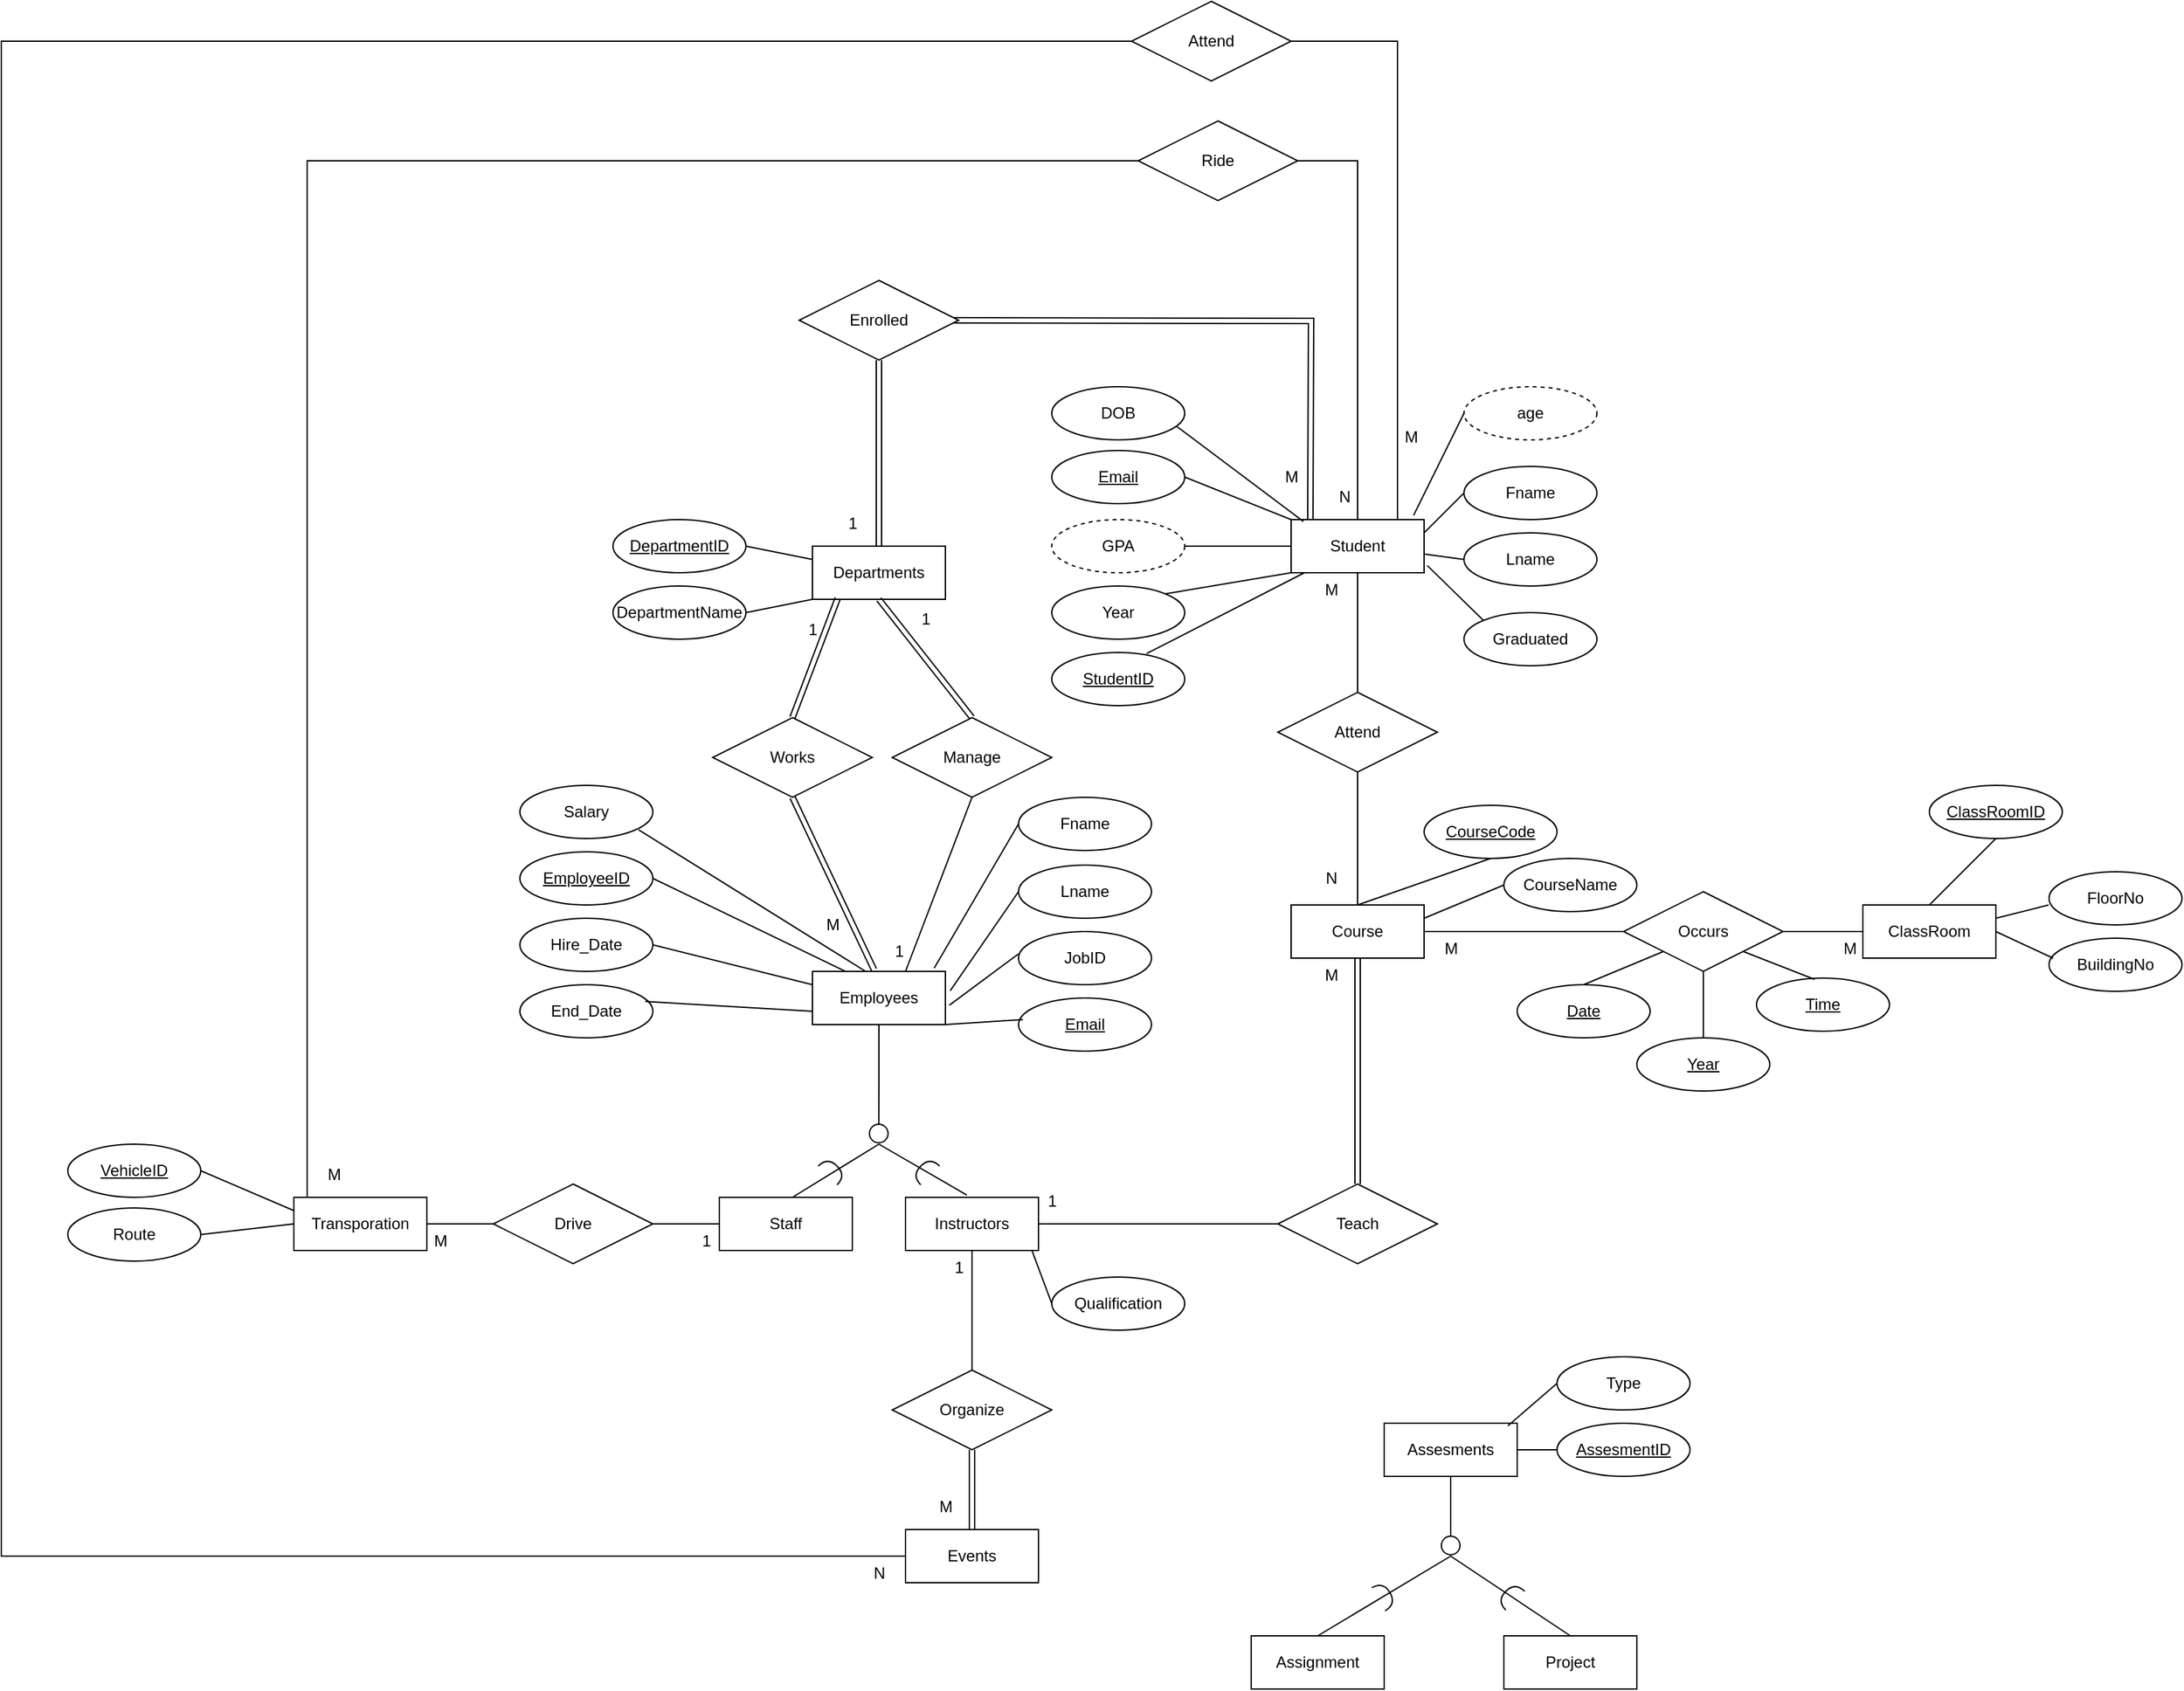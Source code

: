 <mxfile version="25.0.1">
  <diagram name="Page-1" id="Fo08esECjhYcVOqIfu8d">
    <mxGraphModel dx="909" dy="1662" grid="1" gridSize="10" guides="1" tooltips="1" connect="1" arrows="1" fold="1" page="1" pageScale="1" pageWidth="850" pageHeight="1100" math="0" shadow="0">
      <root>
        <mxCell id="0" />
        <mxCell id="1" parent="0" />
        <mxCell id="pX8YtGbhnnADvZWmh7mu-3" value="Assignment" style="whiteSpace=wrap;html=1;align=center;" vertex="1" parent="1">
          <mxGeometry x="1300" y="780" width="100" height="40" as="geometry" />
        </mxCell>
        <mxCell id="pX8YtGbhnnADvZWmh7mu-4" value="Project" style="whiteSpace=wrap;html=1;align=center;" vertex="1" parent="1">
          <mxGeometry x="1490" y="780" width="100" height="40" as="geometry" />
        </mxCell>
        <mxCell id="pX8YtGbhnnADvZWmh7mu-151" style="edgeStyle=orthogonalEdgeStyle;rounded=0;orthogonalLoop=1;jettySize=auto;html=1;entryX=0;entryY=0.5;entryDx=0;entryDy=0;endArrow=none;endFill=0;" edge="1" parent="1" source="pX8YtGbhnnADvZWmh7mu-5" target="pX8YtGbhnnADvZWmh7mu-150">
          <mxGeometry relative="1" as="geometry" />
        </mxCell>
        <mxCell id="pX8YtGbhnnADvZWmh7mu-154" style="edgeStyle=orthogonalEdgeStyle;rounded=0;orthogonalLoop=1;jettySize=auto;html=1;endArrow=circle;endFill=0;" edge="1" parent="1" source="pX8YtGbhnnADvZWmh7mu-5">
          <mxGeometry relative="1" as="geometry">
            <mxPoint x="1450" y="720" as="targetPoint" />
          </mxGeometry>
        </mxCell>
        <mxCell id="pX8YtGbhnnADvZWmh7mu-5" value="Assesments" style="whiteSpace=wrap;html=1;align=center;" vertex="1" parent="1">
          <mxGeometry x="1400" y="620" width="100" height="40" as="geometry" />
        </mxCell>
        <mxCell id="pX8YtGbhnnADvZWmh7mu-118" style="edgeStyle=orthogonalEdgeStyle;rounded=0;orthogonalLoop=1;jettySize=auto;html=1;exitX=0.5;exitY=1;exitDx=0;exitDy=0;entryX=0.5;entryY=0;entryDx=0;entryDy=0;endArrow=none;endFill=0;" edge="1" parent="1" source="pX8YtGbhnnADvZWmh7mu-6" target="pX8YtGbhnnADvZWmh7mu-119">
          <mxGeometry relative="1" as="geometry">
            <mxPoint x="1379.857" y="90" as="targetPoint" />
          </mxGeometry>
        </mxCell>
        <mxCell id="pX8YtGbhnnADvZWmh7mu-188" style="edgeStyle=orthogonalEdgeStyle;rounded=0;orthogonalLoop=1;jettySize=auto;html=1;entryX=1;entryY=0.5;entryDx=0;entryDy=0;endArrow=none;endFill=0;" edge="1" parent="1" source="pX8YtGbhnnADvZWmh7mu-6" target="pX8YtGbhnnADvZWmh7mu-187">
          <mxGeometry relative="1" as="geometry">
            <Array as="points">
              <mxPoint x="1410" y="-420" />
            </Array>
          </mxGeometry>
        </mxCell>
        <mxCell id="pX8YtGbhnnADvZWmh7mu-197" style="edgeStyle=orthogonalEdgeStyle;rounded=0;orthogonalLoop=1;jettySize=auto;html=1;exitX=0.5;exitY=0;exitDx=0;exitDy=0;entryX=1;entryY=0.5;entryDx=0;entryDy=0;endArrow=none;endFill=0;" edge="1" parent="1" source="pX8YtGbhnnADvZWmh7mu-6" target="pX8YtGbhnnADvZWmh7mu-198">
          <mxGeometry relative="1" as="geometry">
            <mxPoint x="1380.333" y="-350" as="targetPoint" />
          </mxGeometry>
        </mxCell>
        <mxCell id="pX8YtGbhnnADvZWmh7mu-6" value="Student" style="whiteSpace=wrap;html=1;align=center;" vertex="1" parent="1">
          <mxGeometry x="1330" y="-60" width="100" height="40" as="geometry" />
        </mxCell>
        <mxCell id="pX8YtGbhnnADvZWmh7mu-101" style="edgeStyle=orthogonalEdgeStyle;rounded=0;orthogonalLoop=1;jettySize=auto;html=1;exitX=0.5;exitY=1;exitDx=0;exitDy=0;endArrow=circle;endFill=0;" edge="1" parent="1" source="pX8YtGbhnnADvZWmh7mu-10">
          <mxGeometry relative="1" as="geometry">
            <mxPoint x="1019.857" y="410" as="targetPoint" />
          </mxGeometry>
        </mxCell>
        <mxCell id="pX8YtGbhnnADvZWmh7mu-10" value="Employees" style="whiteSpace=wrap;html=1;align=center;" vertex="1" parent="1">
          <mxGeometry x="970" y="280" width="100" height="40" as="geometry" />
        </mxCell>
        <mxCell id="pX8YtGbhnnADvZWmh7mu-11" value="ClassRoom" style="whiteSpace=wrap;html=1;align=center;" vertex="1" parent="1">
          <mxGeometry x="1760" y="230" width="100" height="40" as="geometry" />
        </mxCell>
        <mxCell id="pX8YtGbhnnADvZWmh7mu-147" style="edgeStyle=orthogonalEdgeStyle;rounded=0;orthogonalLoop=1;jettySize=auto;html=1;exitX=0.5;exitY=0;exitDx=0;exitDy=0;entryX=0.5;entryY=1;entryDx=0;entryDy=0;endArrow=none;endFill=0;shape=link;" edge="1" parent="1" source="pX8YtGbhnnADvZWmh7mu-12" target="pX8YtGbhnnADvZWmh7mu-145">
          <mxGeometry relative="1" as="geometry" />
        </mxCell>
        <mxCell id="pX8YtGbhnnADvZWmh7mu-191" style="edgeStyle=orthogonalEdgeStyle;rounded=0;orthogonalLoop=1;jettySize=auto;html=1;exitX=0;exitY=0.5;exitDx=0;exitDy=0;entryX=0;entryY=0.5;entryDx=0;entryDy=0;endArrow=none;endFill=0;" edge="1" parent="1" source="pX8YtGbhnnADvZWmh7mu-12" target="pX8YtGbhnnADvZWmh7mu-187">
          <mxGeometry relative="1" as="geometry">
            <Array as="points">
              <mxPoint x="360" y="720" />
              <mxPoint x="360" y="-420" />
            </Array>
          </mxGeometry>
        </mxCell>
        <mxCell id="pX8YtGbhnnADvZWmh7mu-12" value="Events" style="whiteSpace=wrap;html=1;align=center;" vertex="1" parent="1">
          <mxGeometry x="1040" y="700" width="100" height="40" as="geometry" />
        </mxCell>
        <mxCell id="pX8YtGbhnnADvZWmh7mu-196" style="edgeStyle=orthogonalEdgeStyle;rounded=0;orthogonalLoop=1;jettySize=auto;html=1;exitX=0.09;exitY=0;exitDx=0;exitDy=0;entryX=0;entryY=0.5;entryDx=0;entryDy=0;endArrow=none;endFill=0;exitPerimeter=0;" edge="1" parent="1" source="pX8YtGbhnnADvZWmh7mu-13" target="pX8YtGbhnnADvZWmh7mu-198">
          <mxGeometry relative="1" as="geometry">
            <mxPoint x="630.333" y="-291.333" as="targetPoint" />
            <Array as="points">
              <mxPoint x="590" y="450" />
              <mxPoint x="590" y="-330" />
            </Array>
          </mxGeometry>
        </mxCell>
        <mxCell id="pX8YtGbhnnADvZWmh7mu-13" value="Transporation" style="whiteSpace=wrap;html=1;align=center;" vertex="1" parent="1">
          <mxGeometry x="580" y="450" width="100" height="40" as="geometry" />
        </mxCell>
        <mxCell id="pX8YtGbhnnADvZWmh7mu-14" value="Course" style="whiteSpace=wrap;html=1;align=center;" vertex="1" parent="1">
          <mxGeometry x="1330" y="230" width="100" height="40" as="geometry" />
        </mxCell>
        <mxCell id="pX8YtGbhnnADvZWmh7mu-15" value="Departments" style="whiteSpace=wrap;html=1;align=center;" vertex="1" parent="1">
          <mxGeometry x="970" y="-40" width="100" height="40" as="geometry" />
        </mxCell>
        <mxCell id="pX8YtGbhnnADvZWmh7mu-19" value="&lt;u&gt;EmployeeID&lt;/u&gt;" style="ellipse;whiteSpace=wrap;html=1;align=center;" vertex="1" parent="1">
          <mxGeometry x="750" y="190" width="100" height="40" as="geometry" />
        </mxCell>
        <mxCell id="pX8YtGbhnnADvZWmh7mu-25" value="Fname" style="ellipse;whiteSpace=wrap;html=1;align=center;" vertex="1" parent="1">
          <mxGeometry x="1125" y="149" width="100" height="40" as="geometry" />
        </mxCell>
        <mxCell id="pX8YtGbhnnADvZWmh7mu-29" value="&lt;u&gt;Email&lt;/u&gt;" style="ellipse;whiteSpace=wrap;html=1;align=center;" vertex="1" parent="1">
          <mxGeometry x="1125" y="300" width="100" height="40" as="geometry" />
        </mxCell>
        <mxCell id="pX8YtGbhnnADvZWmh7mu-30" value="JobID" style="ellipse;whiteSpace=wrap;html=1;align=center;" vertex="1" parent="1">
          <mxGeometry x="1125" y="250" width="100" height="40" as="geometry" />
        </mxCell>
        <mxCell id="pX8YtGbhnnADvZWmh7mu-32" value="" style="endArrow=none;html=1;rounded=0;entryX=0.916;entryY=-0.064;entryDx=0;entryDy=0;entryPerimeter=0;exitX=0;exitY=0.5;exitDx=0;exitDy=0;" edge="1" parent="1" source="pX8YtGbhnnADvZWmh7mu-25" target="pX8YtGbhnnADvZWmh7mu-10">
          <mxGeometry relative="1" as="geometry">
            <mxPoint x="990" y="270" as="sourcePoint" />
            <mxPoint x="1007" y="301" as="targetPoint" />
          </mxGeometry>
        </mxCell>
        <mxCell id="pX8YtGbhnnADvZWmh7mu-33" value="Lname" style="ellipse;whiteSpace=wrap;html=1;align=center;" vertex="1" parent="1">
          <mxGeometry x="1125" y="200" width="100" height="40" as="geometry" />
        </mxCell>
        <mxCell id="pX8YtGbhnnADvZWmh7mu-35" value="" style="endArrow=none;html=1;rounded=0;entryX=0;entryY=0.5;entryDx=0;entryDy=0;exitX=1.036;exitY=0.364;exitDx=0;exitDy=0;exitPerimeter=0;" edge="1" parent="1" source="pX8YtGbhnnADvZWmh7mu-10" target="pX8YtGbhnnADvZWmh7mu-33">
          <mxGeometry relative="1" as="geometry">
            <mxPoint x="1100" y="290" as="sourcePoint" />
            <mxPoint x="1117" y="321" as="targetPoint" />
          </mxGeometry>
        </mxCell>
        <mxCell id="pX8YtGbhnnADvZWmh7mu-36" value="" style="endArrow=none;html=1;rounded=0;entryX=1.03;entryY=0.636;entryDx=0;entryDy=0;entryPerimeter=0;exitX=-0.001;exitY=0.421;exitDx=0;exitDy=0;exitPerimeter=0;" edge="1" parent="1" source="pX8YtGbhnnADvZWmh7mu-30" target="pX8YtGbhnnADvZWmh7mu-10">
          <mxGeometry relative="1" as="geometry">
            <mxPoint x="990" y="270" as="sourcePoint" />
            <mxPoint x="1007" y="301" as="targetPoint" />
          </mxGeometry>
        </mxCell>
        <mxCell id="pX8YtGbhnnADvZWmh7mu-37" value="" style="endArrow=none;html=1;rounded=0;entryX=0.033;entryY=0.407;entryDx=0;entryDy=0;entryPerimeter=0;exitX=1;exitY=1;exitDx=0;exitDy=0;" edge="1" parent="1" source="pX8YtGbhnnADvZWmh7mu-10" target="pX8YtGbhnnADvZWmh7mu-29">
          <mxGeometry relative="1" as="geometry">
            <mxPoint x="1000" y="280" as="sourcePoint" />
            <mxPoint x="1017" y="311" as="targetPoint" />
          </mxGeometry>
        </mxCell>
        <mxCell id="pX8YtGbhnnADvZWmh7mu-39" value="" style="endArrow=none;html=1;rounded=0;entryX=0.25;entryY=0;entryDx=0;entryDy=0;exitX=1;exitY=0.5;exitDx=0;exitDy=0;" edge="1" parent="1" source="pX8YtGbhnnADvZWmh7mu-19" target="pX8YtGbhnnADvZWmh7mu-10">
          <mxGeometry relative="1" as="geometry">
            <mxPoint x="920" y="250" as="sourcePoint" />
            <mxPoint x="997" y="291" as="targetPoint" />
          </mxGeometry>
        </mxCell>
        <mxCell id="pX8YtGbhnnADvZWmh7mu-64" value="Year" style="ellipse;whiteSpace=wrap;html=1;align=center;" vertex="1" parent="1">
          <mxGeometry x="1150" y="-10" width="100" height="40" as="geometry" />
        </mxCell>
        <mxCell id="pX8YtGbhnnADvZWmh7mu-65" value="" style="endArrow=none;html=1;rounded=0;entryX=0;entryY=1;entryDx=0;entryDy=0;exitX=1;exitY=0;exitDx=0;exitDy=0;" edge="1" parent="1" source="pX8YtGbhnnADvZWmh7mu-64" target="pX8YtGbhnnADvZWmh7mu-6">
          <mxGeometry relative="1" as="geometry">
            <mxPoint x="1210" as="sourcePoint" />
            <mxPoint x="1370" as="targetPoint" />
          </mxGeometry>
        </mxCell>
        <mxCell id="pX8YtGbhnnADvZWmh7mu-66" value="GPA" style="ellipse;whiteSpace=wrap;html=1;align=center;dashed=1;" vertex="1" parent="1">
          <mxGeometry x="1150" y="-60" width="100" height="40" as="geometry" />
        </mxCell>
        <mxCell id="pX8YtGbhnnADvZWmh7mu-67" value="" style="endArrow=none;html=1;rounded=0;entryX=0;entryY=0.5;entryDx=0;entryDy=0;exitX=1;exitY=0.5;exitDx=0;exitDy=0;" edge="1" parent="1" source="pX8YtGbhnnADvZWmh7mu-66" target="pX8YtGbhnnADvZWmh7mu-6">
          <mxGeometry relative="1" as="geometry">
            <mxPoint x="1170" y="20" as="sourcePoint" />
            <mxPoint x="1330" y="20" as="targetPoint" />
          </mxGeometry>
        </mxCell>
        <mxCell id="pX8YtGbhnnADvZWmh7mu-68" value="Graduated" style="ellipse;whiteSpace=wrap;html=1;align=center;" vertex="1" parent="1">
          <mxGeometry x="1460" y="10" width="100" height="40" as="geometry" />
        </mxCell>
        <mxCell id="pX8YtGbhnnADvZWmh7mu-70" value="Hire_Date" style="ellipse;whiteSpace=wrap;html=1;align=center;" vertex="1" parent="1">
          <mxGeometry x="750" y="240" width="100" height="40" as="geometry" />
        </mxCell>
        <mxCell id="pX8YtGbhnnADvZWmh7mu-71" value="Works" style="shape=rhombus;perimeter=rhombusPerimeter;whiteSpace=wrap;html=1;align=center;" vertex="1" parent="1">
          <mxGeometry x="895" y="89" width="120" height="60" as="geometry" />
        </mxCell>
        <mxCell id="pX8YtGbhnnADvZWmh7mu-74" value="M" style="text;html=1;align=center;verticalAlign=middle;resizable=0;points=[];autosize=1;strokeColor=none;fillColor=none;" vertex="1" parent="1">
          <mxGeometry x="970" y="230" width="30" height="30" as="geometry" />
        </mxCell>
        <mxCell id="pX8YtGbhnnADvZWmh7mu-76" value="1" style="text;html=1;align=center;verticalAlign=middle;resizable=0;points=[];autosize=1;strokeColor=none;fillColor=none;" vertex="1" parent="1">
          <mxGeometry x="955" y="8" width="30" height="30" as="geometry" />
        </mxCell>
        <mxCell id="pX8YtGbhnnADvZWmh7mu-78" value="Fname" style="ellipse;whiteSpace=wrap;html=1;align=center;" vertex="1" parent="1">
          <mxGeometry x="1460" y="-100" width="100" height="40" as="geometry" />
        </mxCell>
        <mxCell id="pX8YtGbhnnADvZWmh7mu-79" value="" style="endArrow=none;html=1;rounded=0;entryX=1;entryY=0.25;entryDx=0;entryDy=0;exitX=0;exitY=0.5;exitDx=0;exitDy=0;" edge="1" parent="1" source="pX8YtGbhnnADvZWmh7mu-78" target="pX8YtGbhnnADvZWmh7mu-6">
          <mxGeometry relative="1" as="geometry">
            <mxPoint x="1388" y="11" as="sourcePoint" />
            <mxPoint x="1450" y="-10" as="targetPoint" />
          </mxGeometry>
        </mxCell>
        <mxCell id="pX8YtGbhnnADvZWmh7mu-80" value="Lname" style="ellipse;whiteSpace=wrap;html=1;align=center;" vertex="1" parent="1">
          <mxGeometry x="1460" y="-50" width="100" height="40" as="geometry" />
        </mxCell>
        <mxCell id="pX8YtGbhnnADvZWmh7mu-81" value="" style="endArrow=none;html=1;rounded=0;entryX=0;entryY=0.5;entryDx=0;entryDy=0;exitX=1.007;exitY=0.65;exitDx=0;exitDy=0;exitPerimeter=0;" edge="1" parent="1" target="pX8YtGbhnnADvZWmh7mu-80" source="pX8YtGbhnnADvZWmh7mu-6">
          <mxGeometry relative="1" as="geometry">
            <mxPoint x="1450" as="sourcePoint" />
            <mxPoint x="1515" y="62" as="targetPoint" />
          </mxGeometry>
        </mxCell>
        <mxCell id="pX8YtGbhnnADvZWmh7mu-85" value="StudentID" style="ellipse;whiteSpace=wrap;html=1;align=center;fontStyle=4;" vertex="1" parent="1">
          <mxGeometry x="1150" y="40" width="100" height="40" as="geometry" />
        </mxCell>
        <mxCell id="pX8YtGbhnnADvZWmh7mu-86" value="Email" style="ellipse;whiteSpace=wrap;html=1;align=center;fontStyle=4;" vertex="1" parent="1">
          <mxGeometry x="1150" y="-112" width="100" height="40" as="geometry" />
        </mxCell>
        <mxCell id="pX8YtGbhnnADvZWmh7mu-87" value="" style="endArrow=none;html=1;rounded=0;exitX=1;exitY=0.5;exitDx=0;exitDy=0;entryX=0;entryY=0;entryDx=0;entryDy=0;" edge="1" parent="1" source="pX8YtGbhnnADvZWmh7mu-86" target="pX8YtGbhnnADvZWmh7mu-6">
          <mxGeometry relative="1" as="geometry">
            <mxPoint x="1290" y="-110" as="sourcePoint" />
            <mxPoint x="1450" y="-110" as="targetPoint" />
          </mxGeometry>
        </mxCell>
        <mxCell id="pX8YtGbhnnADvZWmh7mu-89" value="" style="endArrow=none;html=1;rounded=0;entryX=0;entryY=0;entryDx=0;entryDy=0;exitX=1.024;exitY=0.864;exitDx=0;exitDy=0;exitPerimeter=0;" edge="1" parent="1" source="pX8YtGbhnnADvZWmh7mu-6" target="pX8YtGbhnnADvZWmh7mu-68">
          <mxGeometry relative="1" as="geometry">
            <mxPoint x="1330" y="30" as="sourcePoint" />
            <mxPoint x="1490" y="30" as="targetPoint" />
          </mxGeometry>
        </mxCell>
        <mxCell id="pX8YtGbhnnADvZWmh7mu-90" value="" style="endArrow=none;html=1;rounded=0;exitX=0.1;exitY=1;exitDx=0;exitDy=0;exitPerimeter=0;entryX=0.713;entryY=0.021;entryDx=0;entryDy=0;entryPerimeter=0;" edge="1" parent="1" source="pX8YtGbhnnADvZWmh7mu-6" target="pX8YtGbhnnADvZWmh7mu-85">
          <mxGeometry relative="1" as="geometry">
            <mxPoint x="1290" y="100" as="sourcePoint" />
            <mxPoint x="1450" y="100" as="targetPoint" />
          </mxGeometry>
        </mxCell>
        <mxCell id="pX8YtGbhnnADvZWmh7mu-91" value="DOB" style="ellipse;whiteSpace=wrap;html=1;align=center;" vertex="1" parent="1">
          <mxGeometry x="1150" y="-160" width="100" height="40" as="geometry" />
        </mxCell>
        <mxCell id="pX8YtGbhnnADvZWmh7mu-92" value="" style="endArrow=none;html=1;rounded=0;exitX=0.939;exitY=0.746;exitDx=0;exitDy=0;exitPerimeter=0;entryX=0.093;entryY=0.036;entryDx=0;entryDy=0;entryPerimeter=0;" edge="1" parent="1" source="pX8YtGbhnnADvZWmh7mu-91" target="pX8YtGbhnnADvZWmh7mu-6">
          <mxGeometry relative="1" as="geometry">
            <mxPoint x="1290" y="-121" as="sourcePoint" />
            <mxPoint x="1450" y="-121" as="targetPoint" />
          </mxGeometry>
        </mxCell>
        <mxCell id="pX8YtGbhnnADvZWmh7mu-93" value="age" style="ellipse;whiteSpace=wrap;html=1;align=center;dashed=1;" vertex="1" parent="1">
          <mxGeometry x="1460" y="-160" width="100" height="40" as="geometry" />
        </mxCell>
        <mxCell id="pX8YtGbhnnADvZWmh7mu-94" value="" style="endArrow=none;html=1;rounded=0;entryX=0;entryY=0.5;entryDx=0;entryDy=0;exitX=0.921;exitY=-0.079;exitDx=0;exitDy=0;exitPerimeter=0;" edge="1" parent="1" source="pX8YtGbhnnADvZWmh7mu-6" target="pX8YtGbhnnADvZWmh7mu-93">
          <mxGeometry relative="1" as="geometry">
            <mxPoint x="1330" y="-130" as="sourcePoint" />
            <mxPoint x="1490" y="-130" as="targetPoint" />
          </mxGeometry>
        </mxCell>
        <mxCell id="pX8YtGbhnnADvZWmh7mu-98" style="edgeStyle=orthogonalEdgeStyle;rounded=0;orthogonalLoop=1;jettySize=auto;html=1;entryX=0.5;entryY=0;entryDx=0;entryDy=0;endArrow=none;endFill=0;shape=link;exitX=0.969;exitY=0.5;exitDx=0;exitDy=0;exitPerimeter=0;" edge="1" parent="1">
          <mxGeometry relative="1" as="geometry">
            <mxPoint x="1055.75" y="-210" as="sourcePoint" />
            <mxPoint x="1344.47" y="-60" as="targetPoint" />
          </mxGeometry>
        </mxCell>
        <mxCell id="pX8YtGbhnnADvZWmh7mu-95" value="Enrolled" style="shape=rhombus;perimeter=rhombusPerimeter;whiteSpace=wrap;html=1;align=center;" vertex="1" parent="1">
          <mxGeometry x="960" y="-240" width="120" height="60" as="geometry" />
        </mxCell>
        <mxCell id="pX8YtGbhnnADvZWmh7mu-97" value="" style="endArrow=none;html=1;rounded=0;exitX=0.5;exitY=0;exitDx=0;exitDy=0;entryX=0.5;entryY=1;entryDx=0;entryDy=0;shape=link;" edge="1" parent="1" source="pX8YtGbhnnADvZWmh7mu-15" target="pX8YtGbhnnADvZWmh7mu-95">
          <mxGeometry relative="1" as="geometry">
            <mxPoint x="980" y="-130" as="sourcePoint" />
            <mxPoint x="1020" y="-170" as="targetPoint" />
          </mxGeometry>
        </mxCell>
        <mxCell id="pX8YtGbhnnADvZWmh7mu-99" value="1" style="text;html=1;align=center;verticalAlign=middle;resizable=0;points=[];autosize=1;strokeColor=none;fillColor=none;" vertex="1" parent="1">
          <mxGeometry x="985" y="-72" width="30" height="30" as="geometry" />
        </mxCell>
        <mxCell id="pX8YtGbhnnADvZWmh7mu-100" value="M" style="text;html=1;align=center;verticalAlign=middle;resizable=0;points=[];autosize=1;strokeColor=none;fillColor=none;" vertex="1" parent="1">
          <mxGeometry x="1315" y="-107" width="30" height="30" as="geometry" />
        </mxCell>
        <mxCell id="pX8YtGbhnnADvZWmh7mu-129" style="edgeStyle=orthogonalEdgeStyle;rounded=0;orthogonalLoop=1;jettySize=auto;html=1;exitX=1;exitY=0.5;exitDx=0;exitDy=0;entryX=0;entryY=0.5;entryDx=0;entryDy=0;endArrow=none;endFill=0;" edge="1" parent="1" source="pX8YtGbhnnADvZWmh7mu-102" target="pX8YtGbhnnADvZWmh7mu-128">
          <mxGeometry relative="1" as="geometry" />
        </mxCell>
        <mxCell id="pX8YtGbhnnADvZWmh7mu-146" style="edgeStyle=orthogonalEdgeStyle;rounded=0;orthogonalLoop=1;jettySize=auto;html=1;exitX=0.5;exitY=1;exitDx=0;exitDy=0;entryX=0.5;entryY=0;entryDx=0;entryDy=0;endArrow=none;endFill=0;" edge="1" parent="1" source="pX8YtGbhnnADvZWmh7mu-102" target="pX8YtGbhnnADvZWmh7mu-145">
          <mxGeometry relative="1" as="geometry" />
        </mxCell>
        <mxCell id="pX8YtGbhnnADvZWmh7mu-102" value="Instructors" style="whiteSpace=wrap;html=1;align=center;" vertex="1" parent="1">
          <mxGeometry x="1040" y="450" width="100" height="40" as="geometry" />
        </mxCell>
        <mxCell id="pX8YtGbhnnADvZWmh7mu-104" value="" style="endArrow=none;html=1;rounded=0;entryX=0.461;entryY=-0.043;entryDx=0;entryDy=0;entryPerimeter=0;" edge="1" parent="1" target="pX8YtGbhnnADvZWmh7mu-102">
          <mxGeometry relative="1" as="geometry">
            <mxPoint x="1020" y="410" as="sourcePoint" />
            <mxPoint x="1200" y="420" as="targetPoint" />
          </mxGeometry>
        </mxCell>
        <mxCell id="pX8YtGbhnnADvZWmh7mu-105" value="Staff" style="whiteSpace=wrap;html=1;align=center;" vertex="1" parent="1">
          <mxGeometry x="900" y="450" width="100" height="40" as="geometry" />
        </mxCell>
        <mxCell id="pX8YtGbhnnADvZWmh7mu-106" value="" style="endArrow=none;html=1;rounded=0;exitX=0.55;exitY=0;exitDx=0;exitDy=0;exitPerimeter=0;" edge="1" parent="1" source="pX8YtGbhnnADvZWmh7mu-105">
          <mxGeometry relative="1" as="geometry">
            <mxPoint x="940" y="440" as="sourcePoint" />
            <mxPoint x="1020" y="410" as="targetPoint" />
          </mxGeometry>
        </mxCell>
        <mxCell id="pX8YtGbhnnADvZWmh7mu-107" value="Qualification" style="ellipse;whiteSpace=wrap;html=1;align=center;" vertex="1" parent="1">
          <mxGeometry x="1150" y="510" width="100" height="40" as="geometry" />
        </mxCell>
        <mxCell id="pX8YtGbhnnADvZWmh7mu-109" value="Salary" style="ellipse;whiteSpace=wrap;html=1;align=center;" vertex="1" parent="1">
          <mxGeometry x="750" y="140" width="100" height="40" as="geometry" />
        </mxCell>
        <mxCell id="pX8YtGbhnnADvZWmh7mu-110" value="" style="endArrow=none;html=1;rounded=0;exitX=0.893;exitY=0.836;exitDx=0;exitDy=0;exitPerimeter=0;entryX=0.4;entryY=0;entryDx=0;entryDy=0;entryPerimeter=0;" edge="1" parent="1" source="pX8YtGbhnnADvZWmh7mu-109" target="pX8YtGbhnnADvZWmh7mu-10">
          <mxGeometry relative="1" as="geometry">
            <mxPoint x="970" y="210" as="sourcePoint" />
            <mxPoint x="1130" y="210" as="targetPoint" />
          </mxGeometry>
        </mxCell>
        <mxCell id="pX8YtGbhnnADvZWmh7mu-113" value="End_Date" style="ellipse;whiteSpace=wrap;html=1;align=center;" vertex="1" parent="1">
          <mxGeometry x="750" y="290" width="100" height="40" as="geometry" />
        </mxCell>
        <mxCell id="pX8YtGbhnnADvZWmh7mu-114" value="CourseCode" style="ellipse;whiteSpace=wrap;html=1;align=center;fontStyle=4;" vertex="1" parent="1">
          <mxGeometry x="1430" y="155" width="100" height="40" as="geometry" />
        </mxCell>
        <mxCell id="pX8YtGbhnnADvZWmh7mu-115" value="" style="endArrow=none;html=1;rounded=0;exitX=0.5;exitY=1;exitDx=0;exitDy=0;entryX=0.5;entryY=0;entryDx=0;entryDy=0;" edge="1" parent="1" source="pX8YtGbhnnADvZWmh7mu-114" target="pX8YtGbhnnADvZWmh7mu-14">
          <mxGeometry relative="1" as="geometry">
            <mxPoint x="1250" y="290" as="sourcePoint" />
            <mxPoint x="1410" y="290" as="targetPoint" />
          </mxGeometry>
        </mxCell>
        <mxCell id="pX8YtGbhnnADvZWmh7mu-116" value="CourseName" style="ellipse;whiteSpace=wrap;html=1;align=center;" vertex="1" parent="1">
          <mxGeometry x="1490" y="195" width="100" height="40" as="geometry" />
        </mxCell>
        <mxCell id="pX8YtGbhnnADvZWmh7mu-121" style="edgeStyle=orthogonalEdgeStyle;rounded=0;orthogonalLoop=1;jettySize=auto;html=1;entryX=0.5;entryY=0;entryDx=0;entryDy=0;endArrow=none;endFill=0;" edge="1" parent="1" source="pX8YtGbhnnADvZWmh7mu-119" target="pX8YtGbhnnADvZWmh7mu-14">
          <mxGeometry relative="1" as="geometry" />
        </mxCell>
        <mxCell id="pX8YtGbhnnADvZWmh7mu-119" value="Attend" style="shape=rhombus;perimeter=rhombusPerimeter;whiteSpace=wrap;html=1;align=center;" vertex="1" parent="1">
          <mxGeometry x="1320" y="70" width="120" height="60" as="geometry" />
        </mxCell>
        <mxCell id="pX8YtGbhnnADvZWmh7mu-120" value="M" style="text;html=1;align=center;verticalAlign=middle;resizable=0;points=[];autosize=1;strokeColor=none;fillColor=none;" vertex="1" parent="1">
          <mxGeometry x="1345" y="-22" width="30" height="30" as="geometry" />
        </mxCell>
        <mxCell id="pX8YtGbhnnADvZWmh7mu-122" value="N" style="text;html=1;align=center;verticalAlign=middle;resizable=0;points=[];autosize=1;strokeColor=none;fillColor=none;" vertex="1" parent="1">
          <mxGeometry x="1345" y="195" width="30" height="30" as="geometry" />
        </mxCell>
        <mxCell id="pX8YtGbhnnADvZWmh7mu-123" value="" style="endArrow=none;html=1;rounded=0;exitX=0.953;exitY=1.014;exitDx=0;exitDy=0;exitPerimeter=0;entryX=0;entryY=0.5;entryDx=0;entryDy=0;" edge="1" parent="1" source="pX8YtGbhnnADvZWmh7mu-102" target="pX8YtGbhnnADvZWmh7mu-107">
          <mxGeometry relative="1" as="geometry">
            <mxPoint x="1000" y="520" as="sourcePoint" />
            <mxPoint x="1160" y="520" as="targetPoint" />
          </mxGeometry>
        </mxCell>
        <mxCell id="pX8YtGbhnnADvZWmh7mu-124" value="DepartmentID" style="ellipse;whiteSpace=wrap;html=1;align=center;fontStyle=4;" vertex="1" parent="1">
          <mxGeometry x="820" y="-60" width="100" height="40" as="geometry" />
        </mxCell>
        <mxCell id="pX8YtGbhnnADvZWmh7mu-125" value="DepartmentName" style="ellipse;whiteSpace=wrap;html=1;align=center;" vertex="1" parent="1">
          <mxGeometry x="820" y="-10" width="100" height="40" as="geometry" />
        </mxCell>
        <mxCell id="pX8YtGbhnnADvZWmh7mu-126" value="" style="endArrow=none;html=1;rounded=0;exitX=1;exitY=0.5;exitDx=0;exitDy=0;entryX=0;entryY=0.25;entryDx=0;entryDy=0;" edge="1" parent="1" source="pX8YtGbhnnADvZWmh7mu-124" target="pX8YtGbhnnADvZWmh7mu-15">
          <mxGeometry relative="1" as="geometry">
            <mxPoint x="850" y="50" as="sourcePoint" />
            <mxPoint x="1010" y="50" as="targetPoint" />
          </mxGeometry>
        </mxCell>
        <mxCell id="pX8YtGbhnnADvZWmh7mu-127" value="" style="endArrow=none;html=1;rounded=0;exitX=1;exitY=0.5;exitDx=0;exitDy=0;entryX=0;entryY=1;entryDx=0;entryDy=0;" edge="1" parent="1" source="pX8YtGbhnnADvZWmh7mu-125" target="pX8YtGbhnnADvZWmh7mu-15">
          <mxGeometry relative="1" as="geometry">
            <mxPoint x="890" y="40" as="sourcePoint" />
            <mxPoint x="1050" y="40" as="targetPoint" />
          </mxGeometry>
        </mxCell>
        <mxCell id="pX8YtGbhnnADvZWmh7mu-130" style="edgeStyle=orthogonalEdgeStyle;rounded=0;orthogonalLoop=1;jettySize=auto;html=1;exitX=0.5;exitY=0;exitDx=0;exitDy=0;entryX=0.5;entryY=1;entryDx=0;entryDy=0;endArrow=none;endFill=0;shape=link;" edge="1" parent="1" source="pX8YtGbhnnADvZWmh7mu-128" target="pX8YtGbhnnADvZWmh7mu-14">
          <mxGeometry relative="1" as="geometry" />
        </mxCell>
        <mxCell id="pX8YtGbhnnADvZWmh7mu-128" value="Teach" style="shape=rhombus;perimeter=rhombusPerimeter;whiteSpace=wrap;html=1;align=center;" vertex="1" parent="1">
          <mxGeometry x="1320" y="440" width="120" height="60" as="geometry" />
        </mxCell>
        <mxCell id="pX8YtGbhnnADvZWmh7mu-131" value="M" style="text;html=1;align=center;verticalAlign=middle;resizable=0;points=[];autosize=1;strokeColor=none;fillColor=none;" vertex="1" parent="1">
          <mxGeometry x="1345" y="268" width="30" height="30" as="geometry" />
        </mxCell>
        <mxCell id="pX8YtGbhnnADvZWmh7mu-132" value="1" style="text;html=1;align=center;verticalAlign=middle;resizable=0;points=[];autosize=1;strokeColor=none;fillColor=none;" vertex="1" parent="1">
          <mxGeometry x="1135" y="438" width="30" height="30" as="geometry" />
        </mxCell>
        <mxCell id="pX8YtGbhnnADvZWmh7mu-133" value="" style="endArrow=none;html=1;rounded=0;exitX=1;exitY=0.25;exitDx=0;exitDy=0;entryX=0;entryY=0.5;entryDx=0;entryDy=0;" edge="1" parent="1" source="pX8YtGbhnnADvZWmh7mu-14" target="pX8YtGbhnnADvZWmh7mu-116">
          <mxGeometry relative="1" as="geometry">
            <mxPoint x="1450" y="250" as="sourcePoint" />
            <mxPoint x="1610" y="250" as="targetPoint" />
          </mxGeometry>
        </mxCell>
        <mxCell id="pX8YtGbhnnADvZWmh7mu-134" value="" style="endArrow=none;html=1;rounded=0;exitX=1;exitY=0.5;exitDx=0;exitDy=0;entryX=0;entryY=0.5;entryDx=0;entryDy=0;" edge="1" parent="1" source="pX8YtGbhnnADvZWmh7mu-14" target="pX8YtGbhnnADvZWmh7mu-135">
          <mxGeometry relative="1" as="geometry">
            <mxPoint x="1440" y="250" as="sourcePoint" />
            <mxPoint x="1600" y="250" as="targetPoint" />
          </mxGeometry>
        </mxCell>
        <mxCell id="pX8YtGbhnnADvZWmh7mu-137" style="edgeStyle=orthogonalEdgeStyle;rounded=0;orthogonalLoop=1;jettySize=auto;html=1;entryX=0;entryY=0.5;entryDx=0;entryDy=0;endArrow=none;endFill=0;" edge="1" parent="1" source="pX8YtGbhnnADvZWmh7mu-135" target="pX8YtGbhnnADvZWmh7mu-11">
          <mxGeometry relative="1" as="geometry" />
        </mxCell>
        <mxCell id="pX8YtGbhnnADvZWmh7mu-135" value="Occurs" style="shape=rhombus;perimeter=rhombusPerimeter;whiteSpace=wrap;html=1;align=center;" vertex="1" parent="1">
          <mxGeometry x="1580" y="220" width="120" height="60" as="geometry" />
        </mxCell>
        <mxCell id="pX8YtGbhnnADvZWmh7mu-138" value="M" style="text;html=1;align=center;verticalAlign=middle;resizable=0;points=[];autosize=1;strokeColor=none;fillColor=none;" vertex="1" parent="1">
          <mxGeometry x="1435" y="248" width="30" height="30" as="geometry" />
        </mxCell>
        <mxCell id="pX8YtGbhnnADvZWmh7mu-139" value="M" style="text;html=1;align=center;verticalAlign=middle;resizable=0;points=[];autosize=1;strokeColor=none;fillColor=none;" vertex="1" parent="1">
          <mxGeometry x="1735" y="248" width="30" height="30" as="geometry" />
        </mxCell>
        <mxCell id="pX8YtGbhnnADvZWmh7mu-141" value="" style="endArrow=none;html=1;rounded=0;entryX=0;entryY=1;entryDx=0;entryDy=0;exitX=0.5;exitY=0;exitDx=0;exitDy=0;" edge="1" parent="1" source="pX8YtGbhnnADvZWmh7mu-142" target="pX8YtGbhnnADvZWmh7mu-135">
          <mxGeometry relative="1" as="geometry">
            <mxPoint x="1570" y="310" as="sourcePoint" />
            <mxPoint x="1600" y="330" as="targetPoint" />
          </mxGeometry>
        </mxCell>
        <mxCell id="pX8YtGbhnnADvZWmh7mu-142" value="Date" style="ellipse;whiteSpace=wrap;html=1;align=center;fontStyle=4;" vertex="1" parent="1">
          <mxGeometry x="1500" y="290" width="100" height="40" as="geometry" />
        </mxCell>
        <mxCell id="pX8YtGbhnnADvZWmh7mu-143" value="Time" style="ellipse;whiteSpace=wrap;html=1;align=center;fontStyle=4;" vertex="1" parent="1">
          <mxGeometry x="1680" y="285" width="100" height="40" as="geometry" />
        </mxCell>
        <mxCell id="pX8YtGbhnnADvZWmh7mu-145" value="Organize" style="shape=rhombus;perimeter=rhombusPerimeter;whiteSpace=wrap;html=1;align=center;" vertex="1" parent="1">
          <mxGeometry x="1030" y="580" width="120" height="60" as="geometry" />
        </mxCell>
        <mxCell id="pX8YtGbhnnADvZWmh7mu-148" value="M" style="text;html=1;align=center;verticalAlign=middle;resizable=0;points=[];autosize=1;strokeColor=none;fillColor=none;" vertex="1" parent="1">
          <mxGeometry x="1055" y="668" width="30" height="30" as="geometry" />
        </mxCell>
        <mxCell id="pX8YtGbhnnADvZWmh7mu-149" value="1" style="text;html=1;align=center;verticalAlign=middle;resizable=0;points=[];autosize=1;strokeColor=none;fillColor=none;" vertex="1" parent="1">
          <mxGeometry x="1065" y="488" width="30" height="30" as="geometry" />
        </mxCell>
        <mxCell id="pX8YtGbhnnADvZWmh7mu-150" value="AssesmentID" style="ellipse;whiteSpace=wrap;html=1;align=center;fontStyle=4;" vertex="1" parent="1">
          <mxGeometry x="1530" y="620" width="100" height="40" as="geometry" />
        </mxCell>
        <mxCell id="pX8YtGbhnnADvZWmh7mu-152" value="Type" style="ellipse;whiteSpace=wrap;html=1;align=center;" vertex="1" parent="1">
          <mxGeometry x="1530" y="570" width="100" height="40" as="geometry" />
        </mxCell>
        <mxCell id="pX8YtGbhnnADvZWmh7mu-153" value="" style="endArrow=none;html=1;rounded=0;exitX=0.93;exitY=0.05;exitDx=0;exitDy=0;exitPerimeter=0;entryX=0;entryY=0.5;entryDx=0;entryDy=0;" edge="1" parent="1" source="pX8YtGbhnnADvZWmh7mu-5" target="pX8YtGbhnnADvZWmh7mu-152">
          <mxGeometry relative="1" as="geometry">
            <mxPoint x="1410" y="690" as="sourcePoint" />
            <mxPoint x="1570" y="690" as="targetPoint" />
          </mxGeometry>
        </mxCell>
        <mxCell id="pX8YtGbhnnADvZWmh7mu-155" value="" style="endArrow=none;html=1;rounded=0;" edge="1" parent="1">
          <mxGeometry relative="1" as="geometry">
            <mxPoint x="1350" y="780" as="sourcePoint" />
            <mxPoint x="1450" y="720" as="targetPoint" />
          </mxGeometry>
        </mxCell>
        <mxCell id="pX8YtGbhnnADvZWmh7mu-156" value="" style="endArrow=none;html=1;rounded=0;entryX=0.5;entryY=0;entryDx=0;entryDy=0;" edge="1" parent="1" target="pX8YtGbhnnADvZWmh7mu-4">
          <mxGeometry relative="1" as="geometry">
            <mxPoint x="1450" y="720" as="sourcePoint" />
            <mxPoint x="1490" y="760" as="targetPoint" />
          </mxGeometry>
        </mxCell>
        <mxCell id="pX8YtGbhnnADvZWmh7mu-157" value="" style="shape=requiredInterface;html=1;verticalLabelPosition=bottom;sketch=0;rotation=-45;" vertex="1" parent="1">
          <mxGeometry x="980" y="420" width="10" height="20" as="geometry" />
        </mxCell>
        <mxCell id="pX8YtGbhnnADvZWmh7mu-158" value="" style="shape=requiredInterface;html=1;verticalLabelPosition=bottom;sketch=0;rotation=-135;" vertex="1" parent="1">
          <mxGeometry x="1050" y="420" width="10" height="20" as="geometry" />
        </mxCell>
        <mxCell id="pX8YtGbhnnADvZWmh7mu-160" value="" style="shape=requiredInterface;html=1;verticalLabelPosition=bottom;sketch=0;rotation=-30;" vertex="1" parent="1">
          <mxGeometry x="1395" y="740" width="10" height="20" as="geometry" />
        </mxCell>
        <mxCell id="pX8YtGbhnnADvZWmh7mu-161" value="" style="shape=requiredInterface;html=1;verticalLabelPosition=bottom;sketch=0;rotation=-135;" vertex="1" parent="1">
          <mxGeometry x="1490" y="740" width="10" height="20" as="geometry" />
        </mxCell>
        <mxCell id="pX8YtGbhnnADvZWmh7mu-162" value="Year" style="ellipse;whiteSpace=wrap;html=1;align=center;fontStyle=4;" vertex="1" parent="1">
          <mxGeometry x="1590" y="330" width="100" height="40" as="geometry" />
        </mxCell>
        <mxCell id="pX8YtGbhnnADvZWmh7mu-163" value="" style="endArrow=none;html=1;rounded=0;exitX=0.5;exitY=0;exitDx=0;exitDy=0;entryX=0.5;entryY=1;entryDx=0;entryDy=0;" edge="1" parent="1" source="pX8YtGbhnnADvZWmh7mu-162" target="pX8YtGbhnnADvZWmh7mu-135">
          <mxGeometry relative="1" as="geometry">
            <mxPoint x="1560" y="270" as="sourcePoint" />
            <mxPoint x="1720" y="270" as="targetPoint" />
          </mxGeometry>
        </mxCell>
        <mxCell id="pX8YtGbhnnADvZWmh7mu-164" value="" style="endArrow=none;html=1;rounded=0;exitX=1;exitY=1;exitDx=0;exitDy=0;entryX=0.437;entryY=0.025;entryDx=0;entryDy=0;entryPerimeter=0;" edge="1" parent="1" source="pX8YtGbhnnADvZWmh7mu-135" target="pX8YtGbhnnADvZWmh7mu-143">
          <mxGeometry relative="1" as="geometry">
            <mxPoint x="1690" y="270" as="sourcePoint" />
            <mxPoint x="1850" y="270" as="targetPoint" />
          </mxGeometry>
        </mxCell>
        <mxCell id="pX8YtGbhnnADvZWmh7mu-165" value="ClassRoomID" style="ellipse;whiteSpace=wrap;html=1;align=center;fontStyle=4;" vertex="1" parent="1">
          <mxGeometry x="1810" y="140" width="100" height="40" as="geometry" />
        </mxCell>
        <mxCell id="pX8YtGbhnnADvZWmh7mu-166" value="" style="endArrow=none;html=1;rounded=0;exitX=0.5;exitY=0;exitDx=0;exitDy=0;entryX=0.5;entryY=1;entryDx=0;entryDy=0;" edge="1" parent="1" source="pX8YtGbhnnADvZWmh7mu-11" target="pX8YtGbhnnADvZWmh7mu-165">
          <mxGeometry relative="1" as="geometry">
            <mxPoint x="1800" y="200" as="sourcePoint" />
            <mxPoint x="1960" y="200" as="targetPoint" />
          </mxGeometry>
        </mxCell>
        <mxCell id="pX8YtGbhnnADvZWmh7mu-167" value="FloorNo" style="ellipse;whiteSpace=wrap;html=1;align=center;" vertex="1" parent="1">
          <mxGeometry x="1900" y="205" width="100" height="40" as="geometry" />
        </mxCell>
        <mxCell id="pX8YtGbhnnADvZWmh7mu-168" value="BuildingNo" style="ellipse;whiteSpace=wrap;html=1;align=center;" vertex="1" parent="1">
          <mxGeometry x="1900" y="255" width="100" height="40" as="geometry" />
        </mxCell>
        <mxCell id="pX8YtGbhnnADvZWmh7mu-169" value="" style="endArrow=none;html=1;rounded=0;exitX=1;exitY=0.25;exitDx=0;exitDy=0;entryX=-0.003;entryY=0.625;entryDx=0;entryDy=0;entryPerimeter=0;" edge="1" parent="1" source="pX8YtGbhnnADvZWmh7mu-11" target="pX8YtGbhnnADvZWmh7mu-167">
          <mxGeometry relative="1" as="geometry">
            <mxPoint x="1870" y="300" as="sourcePoint" />
            <mxPoint x="2030" y="300" as="targetPoint" />
          </mxGeometry>
        </mxCell>
        <mxCell id="pX8YtGbhnnADvZWmh7mu-170" value="" style="endArrow=none;html=1;rounded=0;exitX=1;exitY=0.5;exitDx=0;exitDy=0;entryX=0.03;entryY=0.375;entryDx=0;entryDy=0;entryPerimeter=0;" edge="1" parent="1" source="pX8YtGbhnnADvZWmh7mu-11" target="pX8YtGbhnnADvZWmh7mu-168">
          <mxGeometry relative="1" as="geometry">
            <mxPoint x="1880" y="250" as="sourcePoint" />
            <mxPoint x="2040" y="250" as="targetPoint" />
          </mxGeometry>
        </mxCell>
        <mxCell id="pX8YtGbhnnADvZWmh7mu-171" value="" style="endArrow=none;html=1;rounded=0;exitX=0.943;exitY=0.317;exitDx=0;exitDy=0;exitPerimeter=0;entryX=0;entryY=0.75;entryDx=0;entryDy=0;" edge="1" parent="1" source="pX8YtGbhnnADvZWmh7mu-113" target="pX8YtGbhnnADvZWmh7mu-10">
          <mxGeometry relative="1" as="geometry">
            <mxPoint x="910" y="330" as="sourcePoint" />
            <mxPoint x="1070" y="330" as="targetPoint" />
          </mxGeometry>
        </mxCell>
        <mxCell id="pX8YtGbhnnADvZWmh7mu-172" value="" style="endArrow=none;html=1;rounded=0;exitX=0.5;exitY=1;exitDx=0;exitDy=0;entryX=0.463;entryY=-0.033;entryDx=0;entryDy=0;entryPerimeter=0;shape=link;" edge="1" parent="1" source="pX8YtGbhnnADvZWmh7mu-71" target="pX8YtGbhnnADvZWmh7mu-10">
          <mxGeometry relative="1" as="geometry">
            <mxPoint x="950" y="190" as="sourcePoint" />
            <mxPoint x="1110" y="190" as="targetPoint" />
          </mxGeometry>
        </mxCell>
        <mxCell id="pX8YtGbhnnADvZWmh7mu-173" value="" style="endArrow=none;html=1;rounded=0;exitX=0.5;exitY=0;exitDx=0;exitDy=0;entryX=0.19;entryY=0.983;entryDx=0;entryDy=0;entryPerimeter=0;shape=link;" edge="1" parent="1" source="pX8YtGbhnnADvZWmh7mu-71" target="pX8YtGbhnnADvZWmh7mu-15">
          <mxGeometry relative="1" as="geometry">
            <mxPoint x="930" y="40" as="sourcePoint" />
            <mxPoint x="1090" y="40" as="targetPoint" />
          </mxGeometry>
        </mxCell>
        <mxCell id="pX8YtGbhnnADvZWmh7mu-174" value="" style="endArrow=none;html=1;rounded=0;exitX=0.7;exitY=0;exitDx=0;exitDy=0;exitPerimeter=0;entryX=0.5;entryY=1;entryDx=0;entryDy=0;" edge="1" parent="1" source="pX8YtGbhnnADvZWmh7mu-10" target="pX8YtGbhnnADvZWmh7mu-175">
          <mxGeometry relative="1" as="geometry">
            <mxPoint x="1040" y="174.67" as="sourcePoint" />
            <mxPoint x="1080" y="150" as="targetPoint" />
          </mxGeometry>
        </mxCell>
        <mxCell id="pX8YtGbhnnADvZWmh7mu-175" value="Manage" style="shape=rhombus;perimeter=rhombusPerimeter;whiteSpace=wrap;html=1;align=center;" vertex="1" parent="1">
          <mxGeometry x="1030" y="89" width="120" height="60" as="geometry" />
        </mxCell>
        <mxCell id="pX8YtGbhnnADvZWmh7mu-176" value="" style="endArrow=none;html=1;rounded=0;exitX=0.5;exitY=1;exitDx=0;exitDy=0;entryX=0.5;entryY=0;entryDx=0;entryDy=0;shape=link;" edge="1" parent="1" source="pX8YtGbhnnADvZWmh7mu-15" target="pX8YtGbhnnADvZWmh7mu-175">
          <mxGeometry relative="1" as="geometry">
            <mxPoint x="1020" y="50" as="sourcePoint" />
            <mxPoint x="1180" y="50" as="targetPoint" />
          </mxGeometry>
        </mxCell>
        <mxCell id="pX8YtGbhnnADvZWmh7mu-177" value="Drive" style="shape=rhombus;perimeter=rhombusPerimeter;whiteSpace=wrap;html=1;align=center;" vertex="1" parent="1">
          <mxGeometry x="730" y="440" width="120" height="60" as="geometry" />
        </mxCell>
        <mxCell id="pX8YtGbhnnADvZWmh7mu-178" value="" style="endArrow=none;html=1;rounded=0;exitX=1;exitY=0.5;exitDx=0;exitDy=0;entryX=0;entryY=0.5;entryDx=0;entryDy=0;" edge="1" parent="1" source="pX8YtGbhnnADvZWmh7mu-13" target="pX8YtGbhnnADvZWmh7mu-177">
          <mxGeometry relative="1" as="geometry">
            <mxPoint x="690" y="460" as="sourcePoint" />
            <mxPoint x="850" y="460" as="targetPoint" />
          </mxGeometry>
        </mxCell>
        <mxCell id="pX8YtGbhnnADvZWmh7mu-179" value="" style="endArrow=none;html=1;rounded=0;exitX=1;exitY=0.5;exitDx=0;exitDy=0;entryX=0;entryY=0.5;entryDx=0;entryDy=0;" edge="1" parent="1" source="pX8YtGbhnnADvZWmh7mu-177" target="pX8YtGbhnnADvZWmh7mu-105">
          <mxGeometry relative="1" as="geometry">
            <mxPoint x="870" y="460" as="sourcePoint" />
            <mxPoint x="1030" y="460" as="targetPoint" />
          </mxGeometry>
        </mxCell>
        <mxCell id="pX8YtGbhnnADvZWmh7mu-180" value="M" style="text;html=1;align=center;verticalAlign=middle;resizable=0;points=[];autosize=1;strokeColor=none;fillColor=none;" vertex="1" parent="1">
          <mxGeometry x="675" y="468" width="30" height="30" as="geometry" />
        </mxCell>
        <mxCell id="pX8YtGbhnnADvZWmh7mu-181" value="1" style="text;html=1;align=center;verticalAlign=middle;resizable=0;points=[];autosize=1;strokeColor=none;fillColor=none;" vertex="1" parent="1">
          <mxGeometry x="875" y="468" width="30" height="30" as="geometry" />
        </mxCell>
        <mxCell id="pX8YtGbhnnADvZWmh7mu-182" value="" style="endArrow=none;html=1;rounded=0;entryX=0;entryY=0.25;entryDx=0;entryDy=0;exitX=1;exitY=0.5;exitDx=0;exitDy=0;" edge="1" parent="1" source="pX8YtGbhnnADvZWmh7mu-183" target="pX8YtGbhnnADvZWmh7mu-13">
          <mxGeometry relative="1" as="geometry">
            <mxPoint x="520" y="440" as="sourcePoint" />
            <mxPoint x="590" y="420" as="targetPoint" />
          </mxGeometry>
        </mxCell>
        <mxCell id="pX8YtGbhnnADvZWmh7mu-183" value="VehicleID" style="ellipse;whiteSpace=wrap;html=1;align=center;fontStyle=4;" vertex="1" parent="1">
          <mxGeometry x="410" y="410" width="100" height="40" as="geometry" />
        </mxCell>
        <mxCell id="pX8YtGbhnnADvZWmh7mu-184" value="Route" style="ellipse;whiteSpace=wrap;html=1;align=center;" vertex="1" parent="1">
          <mxGeometry x="410" y="458" width="100" height="40" as="geometry" />
        </mxCell>
        <mxCell id="pX8YtGbhnnADvZWmh7mu-185" value="" style="endArrow=none;html=1;rounded=0;exitX=1;exitY=0.5;exitDx=0;exitDy=0;entryX=0;entryY=0.5;entryDx=0;entryDy=0;" edge="1" parent="1" source="pX8YtGbhnnADvZWmh7mu-184" target="pX8YtGbhnnADvZWmh7mu-13">
          <mxGeometry relative="1" as="geometry">
            <mxPoint x="530" y="480" as="sourcePoint" />
            <mxPoint x="690" y="480" as="targetPoint" />
          </mxGeometry>
        </mxCell>
        <mxCell id="pX8YtGbhnnADvZWmh7mu-186" value="" style="endArrow=none;html=1;rounded=0;exitX=1;exitY=0.5;exitDx=0;exitDy=0;entryX=0;entryY=0.25;entryDx=0;entryDy=0;" edge="1" parent="1" source="pX8YtGbhnnADvZWmh7mu-70" target="pX8YtGbhnnADvZWmh7mu-10">
          <mxGeometry relative="1" as="geometry">
            <mxPoint x="850" y="290" as="sourcePoint" />
            <mxPoint x="1010" y="290" as="targetPoint" />
          </mxGeometry>
        </mxCell>
        <mxCell id="pX8YtGbhnnADvZWmh7mu-187" value="Attend" style="shape=rhombus;perimeter=rhombusPerimeter;whiteSpace=wrap;html=1;align=center;" vertex="1" parent="1">
          <mxGeometry x="1210" y="-450" width="120" height="60" as="geometry" />
        </mxCell>
        <mxCell id="pX8YtGbhnnADvZWmh7mu-190" value="M" style="text;html=1;align=center;verticalAlign=middle;resizable=0;points=[];autosize=1;strokeColor=none;fillColor=none;" vertex="1" parent="1">
          <mxGeometry x="1405" y="-137" width="30" height="30" as="geometry" />
        </mxCell>
        <mxCell id="pX8YtGbhnnADvZWmh7mu-192" value="N" style="text;html=1;align=center;verticalAlign=middle;resizable=0;points=[];autosize=1;strokeColor=none;fillColor=none;" vertex="1" parent="1">
          <mxGeometry x="1005" y="718" width="30" height="30" as="geometry" />
        </mxCell>
        <mxCell id="pX8YtGbhnnADvZWmh7mu-194" value="1" style="text;html=1;align=center;verticalAlign=middle;resizable=0;points=[];autosize=1;strokeColor=none;fillColor=none;" vertex="1" parent="1">
          <mxGeometry x="1020" y="250" width="30" height="30" as="geometry" />
        </mxCell>
        <mxCell id="pX8YtGbhnnADvZWmh7mu-195" value="1" style="text;html=1;align=center;verticalAlign=middle;resizable=0;points=[];autosize=1;strokeColor=none;fillColor=none;" vertex="1" parent="1">
          <mxGeometry x="1040" width="30" height="30" as="geometry" />
        </mxCell>
        <mxCell id="pX8YtGbhnnADvZWmh7mu-198" value="Ride" style="shape=rhombus;perimeter=rhombusPerimeter;whiteSpace=wrap;html=1;align=center;" vertex="1" parent="1">
          <mxGeometry x="1215" y="-360" width="120" height="60" as="geometry" />
        </mxCell>
        <mxCell id="pX8YtGbhnnADvZWmh7mu-199" value="M" style="text;html=1;align=center;verticalAlign=middle;resizable=0;points=[];autosize=1;strokeColor=none;fillColor=none;" vertex="1" parent="1">
          <mxGeometry x="595" y="418" width="30" height="30" as="geometry" />
        </mxCell>
        <mxCell id="pX8YtGbhnnADvZWmh7mu-201" value="N" style="text;html=1;align=center;verticalAlign=middle;resizable=0;points=[];autosize=1;strokeColor=none;fillColor=none;" vertex="1" parent="1">
          <mxGeometry x="1355" y="-92" width="30" height="30" as="geometry" />
        </mxCell>
      </root>
    </mxGraphModel>
  </diagram>
</mxfile>
